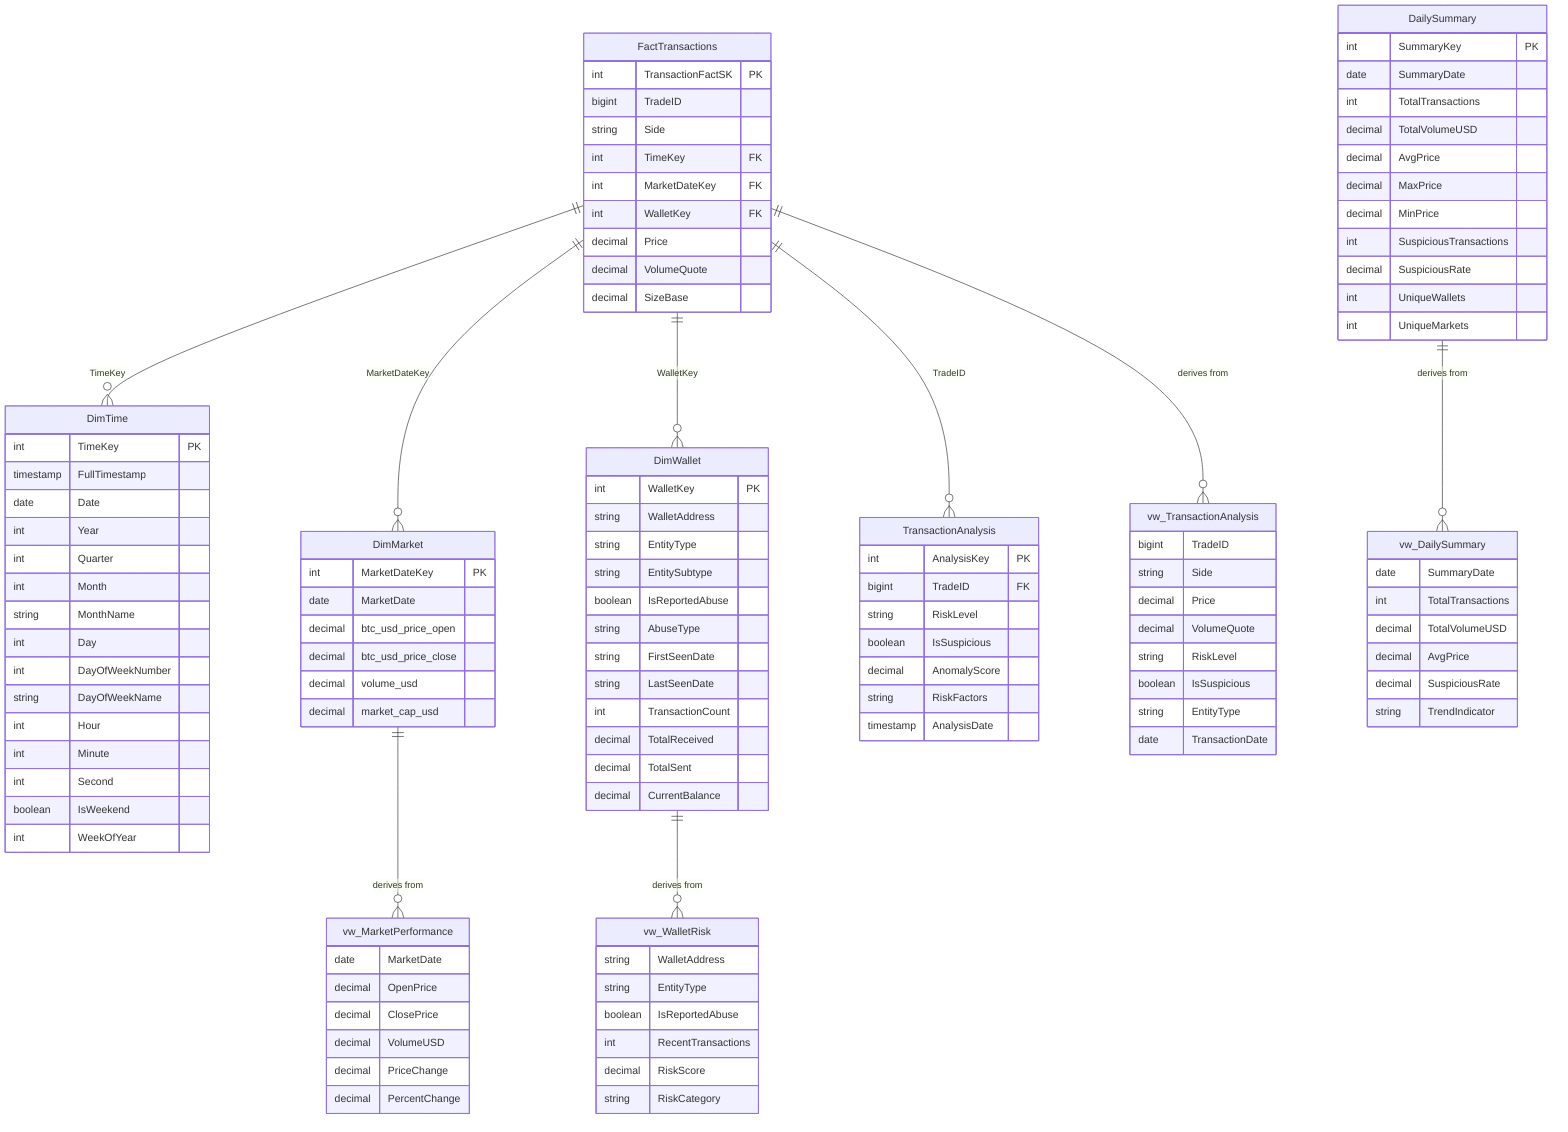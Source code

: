 erDiagram
    %% Core Dimension Tables
    DimTime {
        int TimeKey PK
        timestamp FullTimestamp
        date Date
        int Year
        int Quarter
        int Month
        string MonthName
        int Day
        int DayOfWeekNumber
        string DayOfWeekName
        int Hour
        int Minute
        int Second
        boolean IsWeekend
        int WeekOfYear
    }
    
    DimMarket {
        int MarketDateKey PK
        date MarketDate
        decimal btc_usd_price_open
        decimal btc_usd_price_close
        decimal volume_usd
        decimal market_cap_usd
    }
    
    DimWallet {
        int WalletKey PK
        string WalletAddress
        string EntityType
        string EntitySubtype
        boolean IsReportedAbuse
        string AbuseType
        string FirstSeenDate
        string LastSeenDate
        int TransactionCount
        decimal TotalReceived
        decimal TotalSent
        decimal CurrentBalance
    }
    
    %% Central Fact Table
    FactTransactions {
        int TransactionFactSK PK
        bigint TradeID
        string Side
        int TimeKey FK
        int MarketDateKey FK
        int WalletKey FK
        decimal Price
        decimal VolumeQuote
        decimal SizeBase
    }
    
    %% Analysis Tables
    TransactionAnalysis {
        int AnalysisKey PK
        bigint TradeID FK
        string RiskLevel
        boolean IsSuspicious
        decimal AnomalyScore
        string RiskFactors
        timestamp AnalysisDate
    }
    
    DailySummary {
        int SummaryKey PK
        date SummaryDate
        int TotalTransactions
        decimal TotalVolumeUSD
        decimal AvgPrice
        decimal MaxPrice
        decimal MinPrice
        int SuspiciousTransactions
        decimal SuspiciousRate
        int UniqueWallets
        int UniqueMarkets
    }
    
    %% Views (Virtual Tables)
    vw_DailySummary {
        date SummaryDate
        int TotalTransactions
        decimal TotalVolumeUSD
        decimal AvgPrice
        decimal SuspiciousRate
        string TrendIndicator
    }
    
    vw_TransactionAnalysis {
        bigint TradeID
        string Side
        decimal Price
        decimal VolumeQuote
        string RiskLevel
        boolean IsSuspicious
        string EntityType
        date TransactionDate
    }
    
    vw_WalletRisk {
        string WalletAddress
        string EntityType
        boolean IsReportedAbuse
        int RecentTransactions
        decimal RiskScore
        string RiskCategory
    }
    
    vw_MarketPerformance {
        date MarketDate
        decimal OpenPrice
        decimal ClosePrice
        decimal VolumeUSD
        decimal PriceChange
        decimal PercentChange
    }
    
    %% Relationships
    FactTransactions ||--o{ DimTime : "TimeKey"
    FactTransactions ||--o{ DimMarket : "MarketDateKey"
    FactTransactions ||--o{ DimWallet : "WalletKey"
    FactTransactions ||--o{ TransactionAnalysis : "TradeID"
    
    %% View Dependencies (shown as relationships)
    DailySummary ||--o{ vw_DailySummary : "derives from"
    FactTransactions ||--o{ vw_TransactionAnalysis : "derives from"
    DimWallet ||--o{ vw_WalletRisk : "derives from"
    DimMarket ||--o{ vw_MarketPerformance : "derives from"